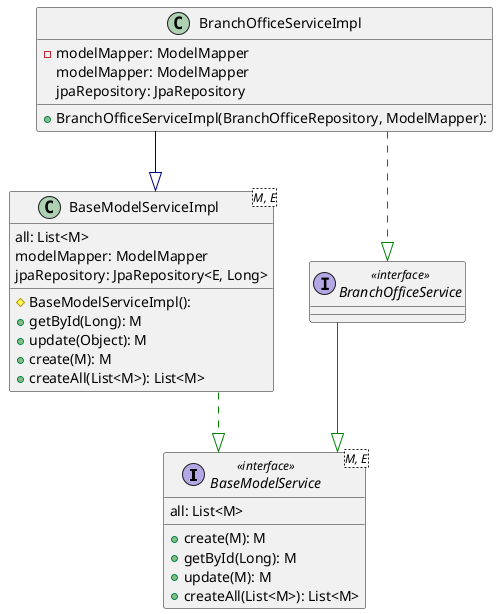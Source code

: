 @startuml

top to bottom direction
skinparam linetype ortho

interface BaseModelService<M, E> << interface >> {
  + create(M): M
  + getById(Long): M
  + update(M): M
  + createAll(List<M>): List<M>
   all: List<M>
}
class BaseModelServiceImpl<M, E> {
  # BaseModelServiceImpl():
  + getById(Long): M
  + update(Object): M
  + create(M): M
  + createAll(List<M>): List<M>
   all: List<M>
   modelMapper: ModelMapper
   jpaRepository: JpaRepository<E, Long>
}
interface BranchOfficeService << interface >>
class BranchOfficeServiceImpl {
  + BranchOfficeServiceImpl(BranchOfficeRepository, ModelMapper):
  - modelMapper: ModelMapper
   modelMapper: ModelMapper
   jpaRepository: JpaRepository
}

BaseModelServiceImpl     -[#008200,dashed]-^  BaseModelService
BranchOfficeService      -[#008200,plain]-^  BaseModelService
BranchOfficeServiceImpl  -[#000082,plain]-^  BaseModelServiceImpl
BranchOfficeServiceImpl  -[#008200,dashed]-^  BranchOfficeService
@enduml
